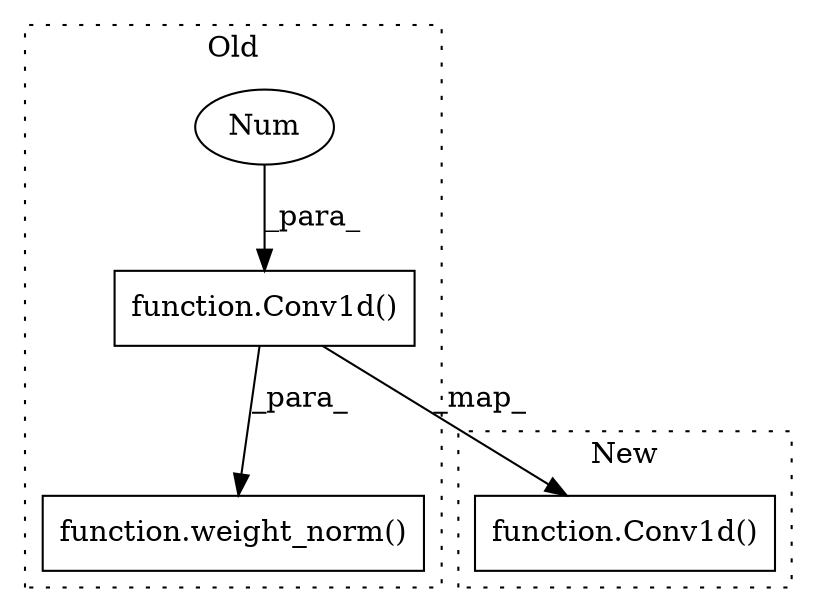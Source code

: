 digraph G {
subgraph cluster0 {
1 [label="function.Conv1d()" a="75" s="10275,10293" l="7,33" shape="box"];
3 [label="function.weight_norm()" a="75" s="10250,10326" l="25,10" shape="box"];
4 [label="Num" a="76" s="10292" l="1" shape="ellipse"];
label = "Old";
style="dotted";
}
subgraph cluster1 {
2 [label="function.Conv1d()" a="75" s="10127" l="246" shape="box"];
label = "New";
style="dotted";
}
1 -> 2 [label="_map_"];
1 -> 3 [label="_para_"];
4 -> 1 [label="_para_"];
}